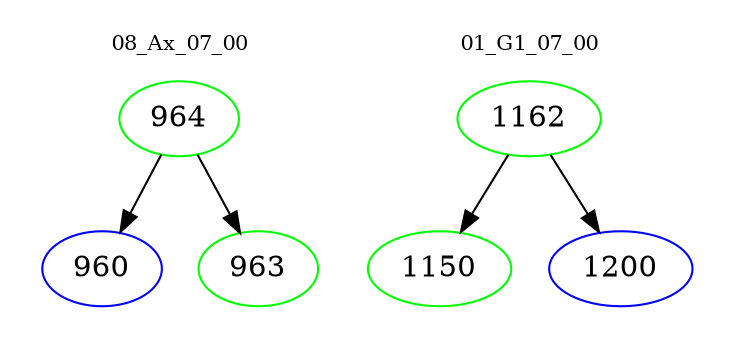 digraph{
subgraph cluster_0 {
color = white
label = "08_Ax_07_00";
fontsize=10;
T0_964 [label="964", color="green"]
T0_964 -> T0_960 [color="black"]
T0_960 [label="960", color="blue"]
T0_964 -> T0_963 [color="black"]
T0_963 [label="963", color="green"]
}
subgraph cluster_1 {
color = white
label = "01_G1_07_00";
fontsize=10;
T1_1162 [label="1162", color="green"]
T1_1162 -> T1_1150 [color="black"]
T1_1150 [label="1150", color="green"]
T1_1162 -> T1_1200 [color="black"]
T1_1200 [label="1200", color="blue"]
}
}
